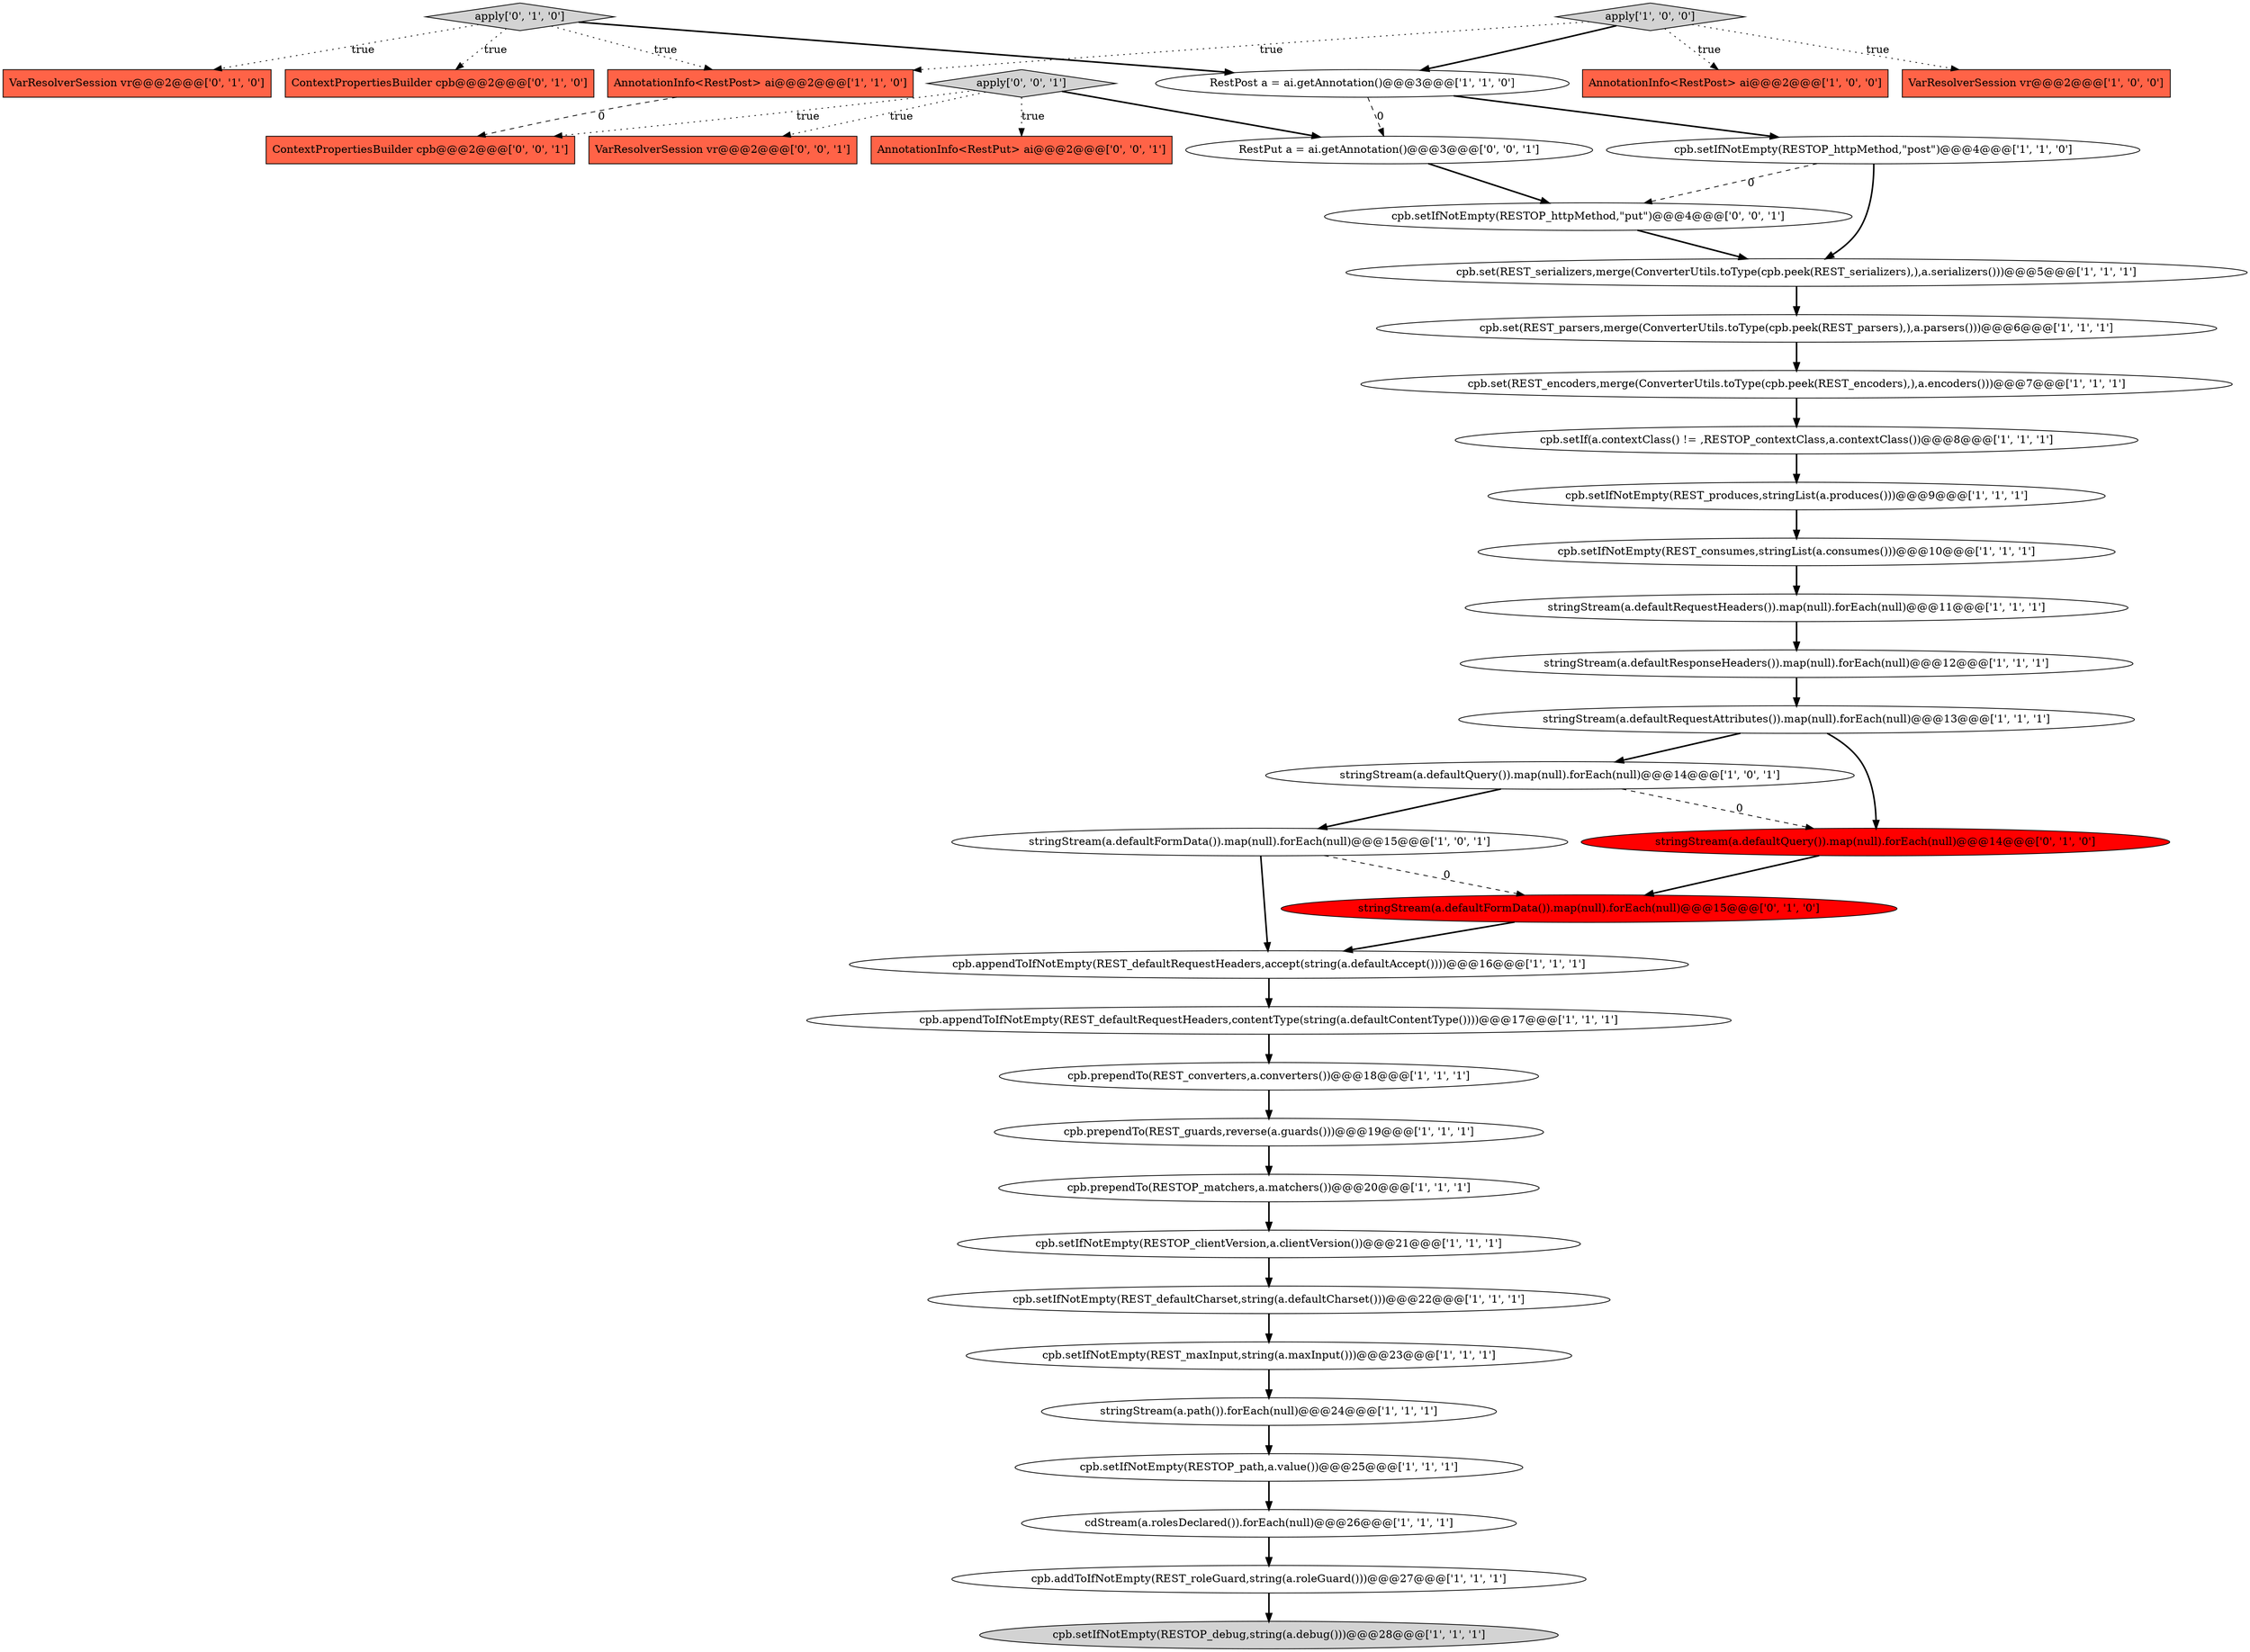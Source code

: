 digraph {
0 [style = filled, label = "cpb.setIfNotEmpty(RESTOP_debug,string(a.debug()))@@@28@@@['1', '1', '1']", fillcolor = lightgray, shape = ellipse image = "AAA0AAABBB1BBB"];
1 [style = filled, label = "AnnotationInfo<RestPost> ai@@@2@@@['1', '0', '0']", fillcolor = tomato, shape = box image = "AAA0AAABBB1BBB"];
10 [style = filled, label = "cpb.setIf(a.contextClass() != ,RESTOP_contextClass,a.contextClass())@@@8@@@['1', '1', '1']", fillcolor = white, shape = ellipse image = "AAA0AAABBB1BBB"];
15 [style = filled, label = "cpb.addToIfNotEmpty(REST_roleGuard,string(a.roleGuard()))@@@27@@@['1', '1', '1']", fillcolor = white, shape = ellipse image = "AAA0AAABBB1BBB"];
36 [style = filled, label = "VarResolverSession vr@@@2@@@['0', '0', '1']", fillcolor = tomato, shape = box image = "AAA0AAABBB3BBB"];
22 [style = filled, label = "cpb.set(REST_parsers,merge(ConverterUtils.toType(cpb.peek(REST_parsers),),a.parsers()))@@@6@@@['1', '1', '1']", fillcolor = white, shape = ellipse image = "AAA0AAABBB1BBB"];
37 [style = filled, label = "ContextPropertiesBuilder cpb@@@2@@@['0', '0', '1']", fillcolor = tomato, shape = box image = "AAA0AAABBB3BBB"];
33 [style = filled, label = "apply['0', '1', '0']", fillcolor = lightgray, shape = diamond image = "AAA0AAABBB2BBB"];
39 [style = filled, label = "cpb.setIfNotEmpty(RESTOP_httpMethod,\"put\")@@@4@@@['0', '0', '1']", fillcolor = white, shape = ellipse image = "AAA0AAABBB3BBB"];
17 [style = filled, label = "cpb.prependTo(REST_converters,a.converters())@@@18@@@['1', '1', '1']", fillcolor = white, shape = ellipse image = "AAA0AAABBB1BBB"];
7 [style = filled, label = "cpb.setIfNotEmpty(REST_defaultCharset,string(a.defaultCharset()))@@@22@@@['1', '1', '1']", fillcolor = white, shape = ellipse image = "AAA0AAABBB1BBB"];
21 [style = filled, label = "VarResolverSession vr@@@2@@@['1', '0', '0']", fillcolor = tomato, shape = box image = "AAA0AAABBB1BBB"];
6 [style = filled, label = "cpb.prependTo(RESTOP_matchers,a.matchers())@@@20@@@['1', '1', '1']", fillcolor = white, shape = ellipse image = "AAA0AAABBB1BBB"];
18 [style = filled, label = "cpb.prependTo(REST_guards,reverse(a.guards()))@@@19@@@['1', '1', '1']", fillcolor = white, shape = ellipse image = "AAA0AAABBB1BBB"];
14 [style = filled, label = "stringStream(a.defaultQuery()).map(null).forEach(null)@@@14@@@['1', '0', '1']", fillcolor = white, shape = ellipse image = "AAA0AAABBB1BBB"];
35 [style = filled, label = "AnnotationInfo<RestPut> ai@@@2@@@['0', '0', '1']", fillcolor = tomato, shape = box image = "AAA0AAABBB3BBB"];
4 [style = filled, label = "cdStream(a.rolesDeclared()).forEach(null)@@@26@@@['1', '1', '1']", fillcolor = white, shape = ellipse image = "AAA0AAABBB1BBB"];
12 [style = filled, label = "RestPost a = ai.getAnnotation()@@@3@@@['1', '1', '0']", fillcolor = white, shape = ellipse image = "AAA0AAABBB1BBB"];
13 [style = filled, label = "stringStream(a.defaultResponseHeaders()).map(null).forEach(null)@@@12@@@['1', '1', '1']", fillcolor = white, shape = ellipse image = "AAA0AAABBB1BBB"];
38 [style = filled, label = "apply['0', '0', '1']", fillcolor = lightgray, shape = diamond image = "AAA0AAABBB3BBB"];
32 [style = filled, label = "VarResolverSession vr@@@2@@@['0', '1', '0']", fillcolor = tomato, shape = box image = "AAA0AAABBB2BBB"];
19 [style = filled, label = "cpb.appendToIfNotEmpty(REST_defaultRequestHeaders,accept(string(a.defaultAccept())))@@@16@@@['1', '1', '1']", fillcolor = white, shape = ellipse image = "AAA0AAABBB1BBB"];
26 [style = filled, label = "cpb.setIfNotEmpty(RESTOP_httpMethod,\"post\")@@@4@@@['1', '1', '0']", fillcolor = white, shape = ellipse image = "AAA0AAABBB1BBB"];
40 [style = filled, label = "RestPut a = ai.getAnnotation()@@@3@@@['0', '0', '1']", fillcolor = white, shape = ellipse image = "AAA0AAABBB3BBB"];
27 [style = filled, label = "cpb.setIfNotEmpty(RESTOP_clientVersion,a.clientVersion())@@@21@@@['1', '1', '1']", fillcolor = white, shape = ellipse image = "AAA0AAABBB1BBB"];
29 [style = filled, label = "stringStream(a.defaultRequestHeaders()).map(null).forEach(null)@@@11@@@['1', '1', '1']", fillcolor = white, shape = ellipse image = "AAA0AAABBB1BBB"];
24 [style = filled, label = "cpb.setIfNotEmpty(REST_consumes,stringList(a.consumes()))@@@10@@@['1', '1', '1']", fillcolor = white, shape = ellipse image = "AAA0AAABBB1BBB"];
23 [style = filled, label = "cpb.setIfNotEmpty(REST_maxInput,string(a.maxInput()))@@@23@@@['1', '1', '1']", fillcolor = white, shape = ellipse image = "AAA0AAABBB1BBB"];
30 [style = filled, label = "stringStream(a.defaultFormData()).map(null).forEach(null)@@@15@@@['0', '1', '0']", fillcolor = red, shape = ellipse image = "AAA1AAABBB2BBB"];
3 [style = filled, label = "cpb.appendToIfNotEmpty(REST_defaultRequestHeaders,contentType(string(a.defaultContentType())))@@@17@@@['1', '1', '1']", fillcolor = white, shape = ellipse image = "AAA0AAABBB1BBB"];
9 [style = filled, label = "cpb.setIfNotEmpty(REST_produces,stringList(a.produces()))@@@9@@@['1', '1', '1']", fillcolor = white, shape = ellipse image = "AAA0AAABBB1BBB"];
8 [style = filled, label = "apply['1', '0', '0']", fillcolor = lightgray, shape = diamond image = "AAA0AAABBB1BBB"];
11 [style = filled, label = "cpb.set(REST_encoders,merge(ConverterUtils.toType(cpb.peek(REST_encoders),),a.encoders()))@@@7@@@['1', '1', '1']", fillcolor = white, shape = ellipse image = "AAA0AAABBB1BBB"];
31 [style = filled, label = "ContextPropertiesBuilder cpb@@@2@@@['0', '1', '0']", fillcolor = tomato, shape = box image = "AAA0AAABBB2BBB"];
2 [style = filled, label = "stringStream(a.defaultRequestAttributes()).map(null).forEach(null)@@@13@@@['1', '1', '1']", fillcolor = white, shape = ellipse image = "AAA0AAABBB1BBB"];
34 [style = filled, label = "stringStream(a.defaultQuery()).map(null).forEach(null)@@@14@@@['0', '1', '0']", fillcolor = red, shape = ellipse image = "AAA1AAABBB2BBB"];
25 [style = filled, label = "AnnotationInfo<RestPost> ai@@@2@@@['1', '1', '0']", fillcolor = tomato, shape = box image = "AAA0AAABBB1BBB"];
5 [style = filled, label = "cpb.set(REST_serializers,merge(ConverterUtils.toType(cpb.peek(REST_serializers),),a.serializers()))@@@5@@@['1', '1', '1']", fillcolor = white, shape = ellipse image = "AAA0AAABBB1BBB"];
28 [style = filled, label = "cpb.setIfNotEmpty(RESTOP_path,a.value())@@@25@@@['1', '1', '1']", fillcolor = white, shape = ellipse image = "AAA0AAABBB1BBB"];
20 [style = filled, label = "stringStream(a.defaultFormData()).map(null).forEach(null)@@@15@@@['1', '0', '1']", fillcolor = white, shape = ellipse image = "AAA0AAABBB1BBB"];
16 [style = filled, label = "stringStream(a.path()).forEach(null)@@@24@@@['1', '1', '1']", fillcolor = white, shape = ellipse image = "AAA0AAABBB1BBB"];
38->37 [style = dotted, label="true"];
8->25 [style = dotted, label="true"];
23->16 [style = bold, label=""];
8->21 [style = dotted, label="true"];
14->34 [style = dashed, label="0"];
39->5 [style = bold, label=""];
26->5 [style = bold, label=""];
33->32 [style = dotted, label="true"];
4->15 [style = bold, label=""];
2->34 [style = bold, label=""];
24->29 [style = bold, label=""];
12->26 [style = bold, label=""];
33->12 [style = bold, label=""];
38->36 [style = dotted, label="true"];
34->30 [style = bold, label=""];
8->1 [style = dotted, label="true"];
6->27 [style = bold, label=""];
30->19 [style = bold, label=""];
33->25 [style = dotted, label="true"];
28->4 [style = bold, label=""];
40->39 [style = bold, label=""];
16->28 [style = bold, label=""];
18->6 [style = bold, label=""];
12->40 [style = dashed, label="0"];
11->10 [style = bold, label=""];
38->35 [style = dotted, label="true"];
15->0 [style = bold, label=""];
7->23 [style = bold, label=""];
27->7 [style = bold, label=""];
2->14 [style = bold, label=""];
20->30 [style = dashed, label="0"];
8->12 [style = bold, label=""];
3->17 [style = bold, label=""];
10->9 [style = bold, label=""];
25->37 [style = dashed, label="0"];
20->19 [style = bold, label=""];
38->40 [style = bold, label=""];
5->22 [style = bold, label=""];
33->31 [style = dotted, label="true"];
19->3 [style = bold, label=""];
22->11 [style = bold, label=""];
9->24 [style = bold, label=""];
17->18 [style = bold, label=""];
14->20 [style = bold, label=""];
13->2 [style = bold, label=""];
26->39 [style = dashed, label="0"];
29->13 [style = bold, label=""];
}
